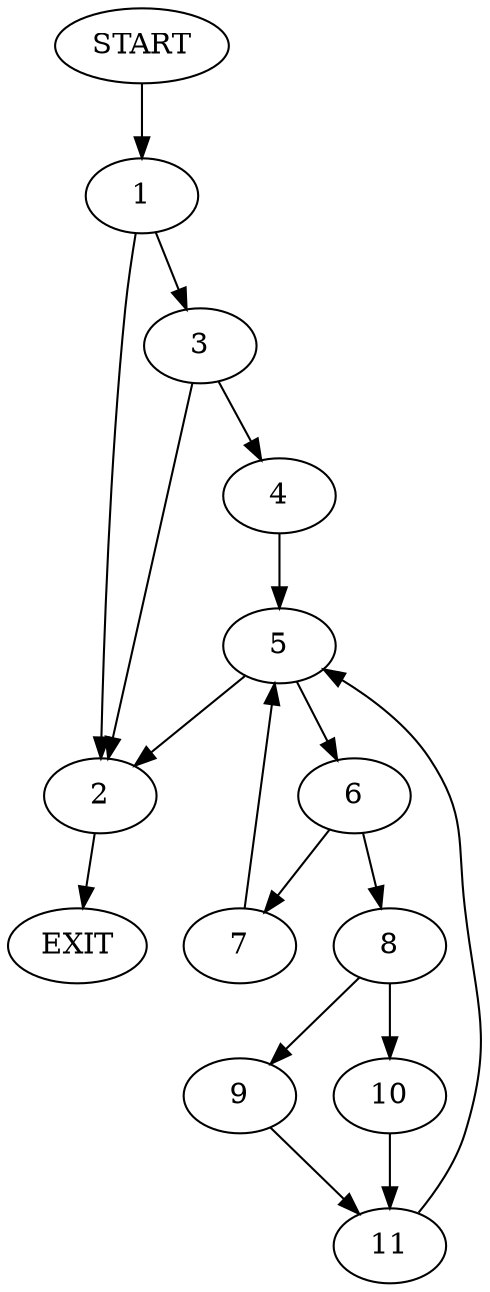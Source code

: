 digraph {
0 [label="START"]
12 [label="EXIT"]
0 -> 1
1 -> 2
1 -> 3
3 -> 4
3 -> 2
2 -> 12
4 -> 5
5 -> 2
5 -> 6
6 -> 7
6 -> 8
7 -> 5
8 -> 9
8 -> 10
10 -> 11
9 -> 11
11 -> 5
}
